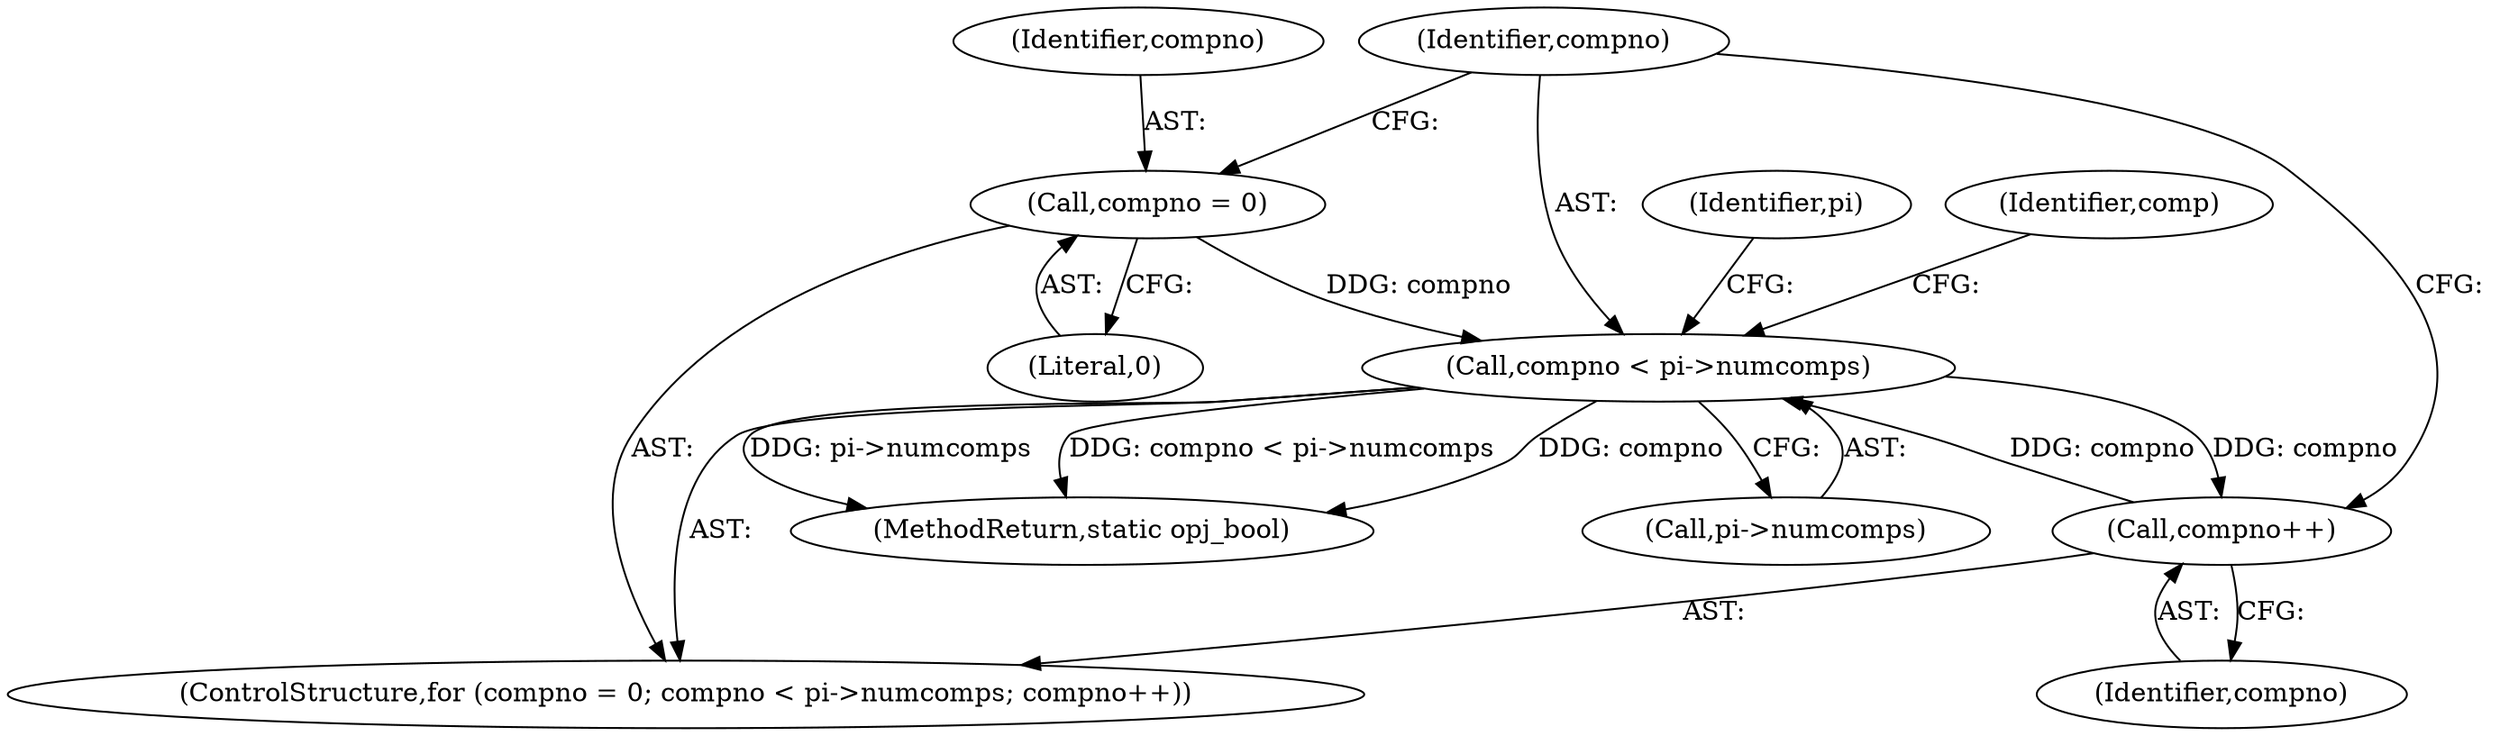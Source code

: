 digraph "0_openjpeg_c277159986c80142180fbe5efb256bbf3bdf3edc_3@pointer" {
"1000147" [label="(Call,compno < pi->numcomps)"];
"1000152" [label="(Call,compno++)"];
"1000147" [label="(Call,compno < pi->numcomps)"];
"1000144" [label="(Call,compno = 0)"];
"1000153" [label="(Identifier,compno)"];
"1000147" [label="(Call,compno < pi->numcomps)"];
"1000783" [label="(MethodReturn,static opj_bool)"];
"1000145" [label="(Identifier,compno)"];
"1000149" [label="(Call,pi->numcomps)"];
"1000148" [label="(Identifier,compno)"];
"1000152" [label="(Call,compno++)"];
"1000256" [label="(Identifier,pi)"];
"1000156" [label="(Identifier,comp)"];
"1000146" [label="(Literal,0)"];
"1000143" [label="(ControlStructure,for (compno = 0; compno < pi->numcomps; compno++))"];
"1000144" [label="(Call,compno = 0)"];
"1000147" -> "1000143"  [label="AST: "];
"1000147" -> "1000149"  [label="CFG: "];
"1000148" -> "1000147"  [label="AST: "];
"1000149" -> "1000147"  [label="AST: "];
"1000156" -> "1000147"  [label="CFG: "];
"1000256" -> "1000147"  [label="CFG: "];
"1000147" -> "1000783"  [label="DDG: compno"];
"1000147" -> "1000783"  [label="DDG: pi->numcomps"];
"1000147" -> "1000783"  [label="DDG: compno < pi->numcomps"];
"1000152" -> "1000147"  [label="DDG: compno"];
"1000144" -> "1000147"  [label="DDG: compno"];
"1000147" -> "1000152"  [label="DDG: compno"];
"1000152" -> "1000143"  [label="AST: "];
"1000152" -> "1000153"  [label="CFG: "];
"1000153" -> "1000152"  [label="AST: "];
"1000148" -> "1000152"  [label="CFG: "];
"1000144" -> "1000143"  [label="AST: "];
"1000144" -> "1000146"  [label="CFG: "];
"1000145" -> "1000144"  [label="AST: "];
"1000146" -> "1000144"  [label="AST: "];
"1000148" -> "1000144"  [label="CFG: "];
}
